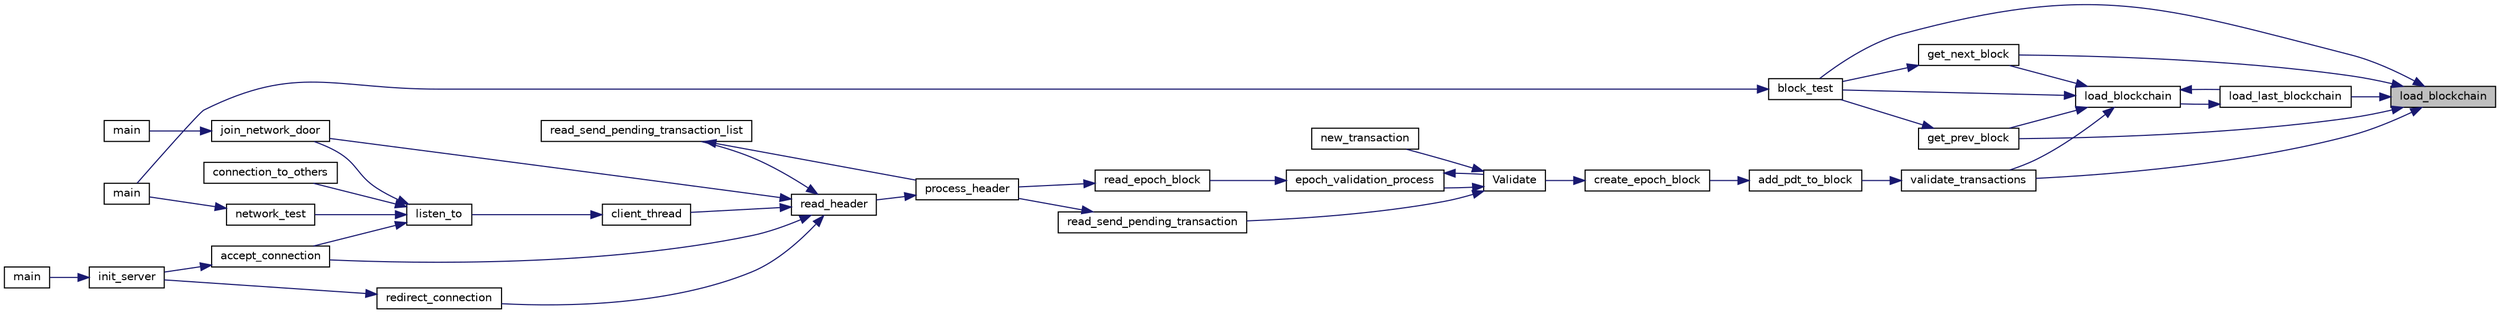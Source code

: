 digraph "load_blockchain"
{
 // LATEX_PDF_SIZE
  edge [fontname="Helvetica",fontsize="10",labelfontname="Helvetica",labelfontsize="10"];
  node [fontname="Helvetica",fontsize="10",shape=record];
  rankdir="RL";
  Node1 [label="load_blockchain",height=0.2,width=0.4,color="black", fillcolor="grey75", style="filled", fontcolor="black",tooltip="Loads a blockchain object with a padding of 'nb_chunk'."];
  Node1 -> Node2 [dir="back",color="midnightblue",fontsize="10",style="solid",fontname="Helvetica"];
  Node2 [label="block_test",height=0.2,width=0.4,color="black", fillcolor="white", style="filled",URL="$block__test_8c.html#ad83790a3d08aff3d0de25b9a76e474c4",tooltip=" "];
  Node2 -> Node3 [dir="back",color="midnightblue",fontsize="10",style="solid",fontname="Helvetica"];
  Node3 [label="main",height=0.2,width=0.4,color="black", fillcolor="white", style="filled",URL="$unit__testing_8c.html#ae66f6b31b5ad750f1fe042a706a4e3d4",tooltip=" "];
  Node1 -> Node4 [dir="back",color="midnightblue",fontsize="10",style="solid",fontname="Helvetica"];
  Node4 [label="get_next_block",height=0.2,width=0.4,color="black", fillcolor="white", style="filled",URL="$block_8c.html#a5a63c778922af92cc7cca82db0aa7642",tooltip="For a block of height h, returns the block of height h+1"];
  Node4 -> Node2 [dir="back",color="midnightblue",fontsize="10",style="solid",fontname="Helvetica"];
  Node1 -> Node5 [dir="back",color="midnightblue",fontsize="10",style="solid",fontname="Helvetica"];
  Node5 [label="get_prev_block",height=0.2,width=0.4,color="black", fillcolor="white", style="filled",URL="$block_8c.html#afa89e120ede17e486633e4005ccf44f1",tooltip="For a block of height h, return the block of height h-1"];
  Node5 -> Node2 [dir="back",color="midnightblue",fontsize="10",style="solid",fontname="Helvetica"];
  Node1 -> Node6 [dir="back",color="midnightblue",fontsize="10",style="solid",fontname="Helvetica"];
  Node6 [label="load_last_blockchain",height=0.2,width=0.4,color="black", fillcolor="white", style="filled",URL="$block_8c.html#a4ece7b96ab33761bf1d33f1e8b766ceb",tooltip="Load the last local blockchain chunk."];
  Node6 -> Node7 [dir="back",color="midnightblue",fontsize="10",style="solid",fontname="Helvetica"];
  Node7 [label="load_blockchain",height=0.2,width=0.4,color="black", fillcolor="white", style="filled",URL="$block_8c.html#a7acee00b67ed21663a5b05242acc822d",tooltip="Loads a blockchain object with a padding of 'nb_chunk'."];
  Node7 -> Node2 [dir="back",color="midnightblue",fontsize="10",style="solid",fontname="Helvetica"];
  Node7 -> Node4 [dir="back",color="midnightblue",fontsize="10",style="solid",fontname="Helvetica"];
  Node7 -> Node5 [dir="back",color="midnightblue",fontsize="10",style="solid",fontname="Helvetica"];
  Node7 -> Node6 [dir="back",color="midnightblue",fontsize="10",style="solid",fontname="Helvetica"];
  Node7 -> Node8 [dir="back",color="midnightblue",fontsize="10",style="solid",fontname="Helvetica"];
  Node8 [label="validate_transactions",height=0.2,width=0.4,color="black", fillcolor="white", style="filled",URL="$validation__engine_8c.html#a9134934f42952ee3fd7a73aea892858c",tooltip="Validate some transactions."];
  Node8 -> Node9 [dir="back",color="midnightblue",fontsize="10",style="solid",fontname="Helvetica"];
  Node9 [label="add_pdt_to_block",height=0.2,width=0.4,color="black", fillcolor="white", style="filled",URL="$epoch__man_8c.html#a20031a15e7ca013e4b21f6c4e5aff508",tooltip=" "];
  Node9 -> Node10 [dir="back",color="midnightblue",fontsize="10",style="solid",fontname="Helvetica"];
  Node10 [label="create_epoch_block",height=0.2,width=0.4,color="black", fillcolor="white", style="filled",URL="$epoch__man_8c.html#aeb0145b06d8c782e8536992cc1def819",tooltip="Create a block object with the previous block hash & votes."];
  Node10 -> Node11 [dir="back",color="midnightblue",fontsize="10",style="solid",fontname="Helvetica"];
  Node11 [label="Validate",height=0.2,width=0.4,color="black", fillcolor="white", style="filled",URL="$atrier_8c.html#a6a17e4539f5b0c67dbd36bae0c2c0c8a",tooltip=" "];
  Node11 -> Node12 [dir="back",color="midnightblue",fontsize="10",style="solid",fontname="Helvetica"];
  Node12 [label="epoch_validation_process",height=0.2,width=0.4,color="black", fillcolor="white", style="filled",URL="$get__data_8c.html#aa5eb9e1d62d1366fdebe19a5819d1bde",tooltip=" "];
  Node12 -> Node13 [dir="back",color="midnightblue",fontsize="10",style="solid",fontname="Helvetica"];
  Node13 [label="read_epoch_block",height=0.2,width=0.4,color="black", fillcolor="white", style="filled",URL="$get__data_8c.html#a8989114706afc158ef465a1cba2de0dc",tooltip=" "];
  Node13 -> Node14 [dir="back",color="midnightblue",fontsize="10",style="solid",fontname="Helvetica"];
  Node14 [label="process_header",height=0.2,width=0.4,color="black", fillcolor="white", style="filled",URL="$get__data_8c.html#acf73eaf498a41a592973793346c358d7",tooltip=" "];
  Node14 -> Node15 [dir="back",color="midnightblue",fontsize="10",style="solid",fontname="Helvetica"];
  Node15 [label="read_header",height=0.2,width=0.4,color="black", fillcolor="white", style="filled",URL="$get__data_8c.html#a1f63104d8a019196f59d848bacafcaf0",tooltip="Waits a header in 'sockfd', reads it and processes it."];
  Node15 -> Node16 [dir="back",color="midnightblue",fontsize="10",style="solid",fontname="Helvetica"];
  Node16 [label="accept_connection",height=0.2,width=0.4,color="black", fillcolor="white", style="filled",URL="$server_8c.html#a51b8c8c4c2582cc90f8155bd9eaab4c0",tooltip=" "];
  Node16 -> Node17 [dir="back",color="midnightblue",fontsize="10",style="solid",fontname="Helvetica"];
  Node17 [label="init_server",height=0.2,width=0.4,color="black", fillcolor="white", style="filled",URL="$server_8c.html#a10fb306879537348fffef6ae68f70640",tooltip="Launches a server instance, connected to the peer-to-peer network 'hostname'."];
  Node17 -> Node18 [dir="back",color="midnightblue",fontsize="10",style="solid",fontname="Helvetica"];
  Node18 [label="main",height=0.2,width=0.4,color="black", fillcolor="white", style="filled",URL="$serverdoor_8c.html#ae66f6b31b5ad750f1fe042a706a4e3d4",tooltip=" "];
  Node15 -> Node19 [dir="back",color="midnightblue",fontsize="10",style="solid",fontname="Helvetica"];
  Node19 [label="client_thread",height=0.2,width=0.4,color="black", fillcolor="white", style="filled",URL="$core_2network_2client_8c.html#a351b786eb662460f254da2ff204fcfcc",tooltip=" "];
  Node19 -> Node20 [dir="back",color="midnightblue",fontsize="10",style="solid",fontname="Helvetica"];
  Node20 [label="listen_to",height=0.2,width=0.4,color="black", fillcolor="white", style="filled",URL="$core_2network_2client_8c.html#a7be5d0a5ee88cfd1a654fc4813273708",tooltip="Tries to connect to the peer-to-peer network via a node in the Node structure."];
  Node20 -> Node16 [dir="back",color="midnightblue",fontsize="10",style="solid",fontname="Helvetica"];
  Node20 -> Node21 [dir="back",color="midnightblue",fontsize="10",style="solid",fontname="Helvetica"];
  Node21 [label="connection_to_others",height=0.2,width=0.4,color="black", fillcolor="white", style="filled",URL="$atrier_8c.html#ab7126685bb9b5dc07de54dbb8a8ba89d",tooltip=" "];
  Node20 -> Node22 [dir="back",color="midnightblue",fontsize="10",style="solid",fontname="Helvetica"];
  Node22 [label="join_network_door",height=0.2,width=0.4,color="black", fillcolor="white", style="filled",URL="$atrier_8c.html#a4bc5d82e85996fecc53fe3e97c2a7b98",tooltip=" "];
  Node22 -> Node23 [dir="back",color="midnightblue",fontsize="10",style="solid",fontname="Helvetica"];
  Node23 [label="main",height=0.2,width=0.4,color="black", fillcolor="white", style="filled",URL="$client_8c.html#a3c04138a5bfe5d72780bb7e82a18e627",tooltip=" "];
  Node20 -> Node24 [dir="back",color="midnightblue",fontsize="10",style="solid",fontname="Helvetica"];
  Node24 [label="network_test",height=0.2,width=0.4,color="black", fillcolor="white", style="filled",URL="$client__test_8c.html#ade76ed0fdf28b393fbdc89e611688256",tooltip=" "];
  Node24 -> Node3 [dir="back",color="midnightblue",fontsize="10",style="solid",fontname="Helvetica"];
  Node15 -> Node22 [dir="back",color="midnightblue",fontsize="10",style="solid",fontname="Helvetica"];
  Node15 -> Node25 [dir="back",color="midnightblue",fontsize="10",style="solid",fontname="Helvetica"];
  Node25 [label="read_send_pending_transaction_list",height=0.2,width=0.4,color="black", fillcolor="white", style="filled",URL="$get__data_8c.html#a510587b3efb5dbf21a2c873ada26881a",tooltip=" "];
  Node25 -> Node14 [dir="back",color="midnightblue",fontsize="10",style="solid",fontname="Helvetica"];
  Node15 -> Node26 [dir="back",color="midnightblue",fontsize="10",style="solid",fontname="Helvetica"];
  Node26 [label="redirect_connection",height=0.2,width=0.4,color="black", fillcolor="white", style="filled",URL="$server_8c.html#a84cf9ceb7f864ec15c6a0a51fec348ed",tooltip=" "];
  Node26 -> Node17 [dir="back",color="midnightblue",fontsize="10",style="solid",fontname="Helvetica"];
  Node12 -> Node11 [dir="back",color="midnightblue",fontsize="10",style="solid",fontname="Helvetica"];
  Node11 -> Node27 [dir="back",color="midnightblue",fontsize="10",style="solid",fontname="Helvetica"];
  Node27 [label="new_transaction",height=0.2,width=0.4,color="black", fillcolor="white", style="filled",URL="$genesis_8c.html#a597346567fc95cf305a94063df3e86c3",tooltip=" "];
  Node11 -> Node28 [dir="back",color="midnightblue",fontsize="10",style="solid",fontname="Helvetica"];
  Node28 [label="read_send_pending_transaction",height=0.2,width=0.4,color="black", fillcolor="white", style="filled",URL="$get__data_8c.html#ae72cba3b0c10b02c73fb58f40c4bc341",tooltip=" "];
  Node28 -> Node14 [dir="back",color="midnightblue",fontsize="10",style="solid",fontname="Helvetica"];
  Node1 -> Node8 [dir="back",color="midnightblue",fontsize="10",style="solid",fontname="Helvetica"];
}
